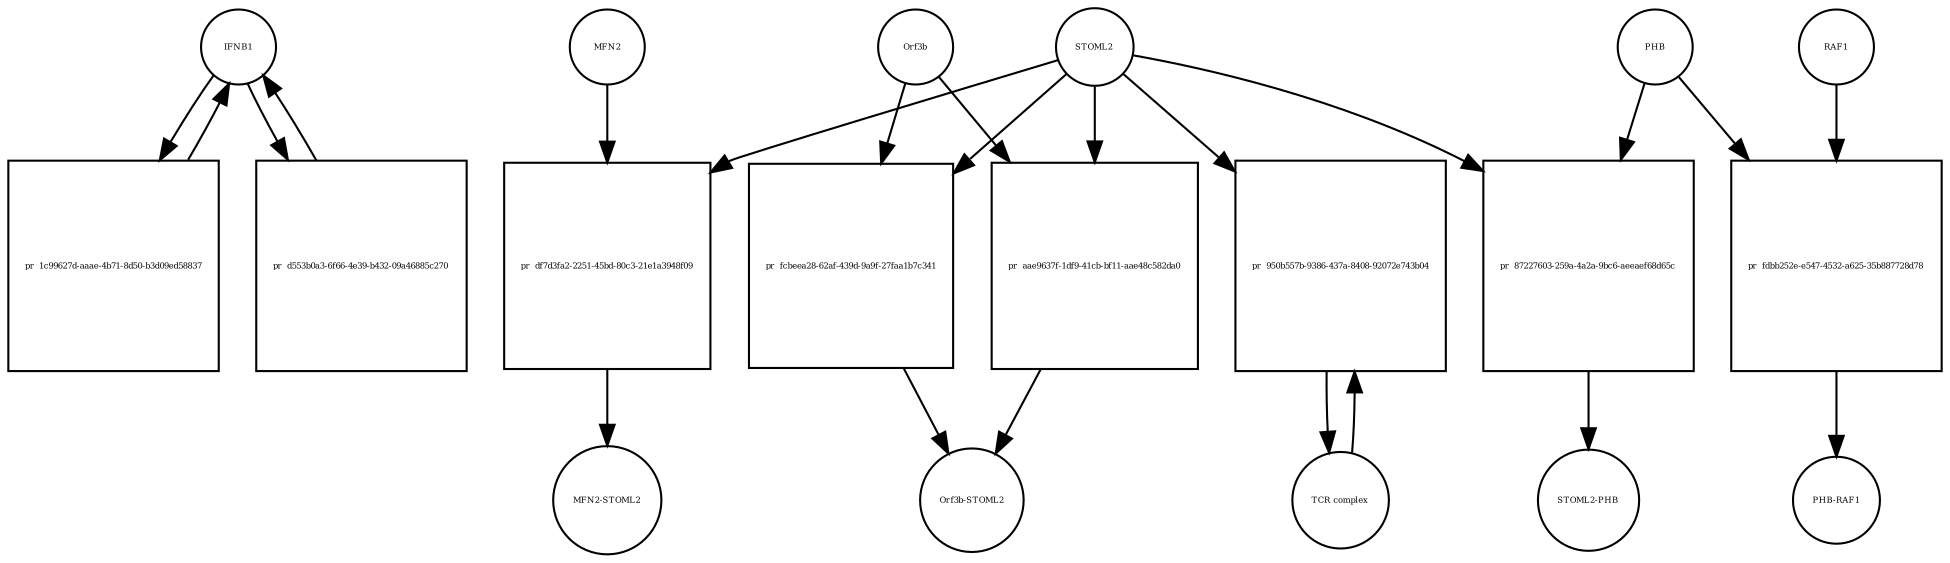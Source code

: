 strict digraph  {
IFNB1 [annotation=urn_miriam_uniprot_P01574, bipartite=0, cls=macromolecule, fontsize=4, label=IFNB1, shape=circle];
"pr_1c99627d-aaae-4b71-8d50-b3d09ed58837" [annotation="", bipartite=1, cls=process, fontsize=4, label="pr_1c99627d-aaae-4b71-8d50-b3d09ed58837", shape=square];
"pr_d553b0a3-6f66-4e39-b432-09a46885c270" [annotation="", bipartite=1, cls=process, fontsize=4, label="pr_d553b0a3-6f66-4e39-b432-09a46885c270", shape=square];
STOML2 [annotation=urn_miriam_pubmed_18641330, bipartite=0, cls="macromolecule multimer", fontsize=4, label=STOML2, shape=circle];
"pr_df7d3fa2-2251-45bd-80c3-21e1a3948f09" [annotation="", bipartite=1, cls=process, fontsize=4, label="pr_df7d3fa2-2251-45bd-80c3-21e1a3948f09", shape=square];
MFN2 [annotation=urn_miriam_uniprot_O95140, bipartite=0, cls=macromolecule, fontsize=4, label=MFN2, shape=circle];
"MFN2-STOML2" [annotation="", bipartite=0, cls=complex, fontsize=4, label="MFN2-STOML2", shape=circle];
Orf3b [annotation="", bipartite=0, cls=macromolecule, fontsize=4, label=Orf3b, shape=circle];
"pr_fcbeea28-62af-439d-9a9f-27faa1b7c341" [annotation="", bipartite=1, cls=process, fontsize=4, label="pr_fcbeea28-62af-439d-9a9f-27faa1b7c341", shape=square];
"Orf3b-STOML2" [annotation="", bipartite=0, cls=complex, fontsize=4, label="Orf3b-STOML2", shape=circle];
"pr_87227603-259a-4a2a-9bc6-aeeaef68d65c" [annotation="", bipartite=1, cls=process, fontsize=4, label="pr_87227603-259a-4a2a-9bc6-aeeaef68d65c", shape=square];
PHB [annotation=urn_miriam_uniprot_P35232, bipartite=0, cls=macromolecule, fontsize=4, label=PHB, shape=circle];
"STOML2-PHB" [annotation="", bipartite=0, cls=complex, fontsize=4, label="STOML2-PHB", shape=circle];
"pr_fdbb252e-e547-4532-a625-35b887728d78" [annotation="", bipartite=1, cls=process, fontsize=4, label="pr_fdbb252e-e547-4532-a625-35b887728d78", shape=square];
RAF1 [annotation=urn_miriam_uniprot_P04049, bipartite=0, cls=macromolecule, fontsize=4, label=RAF1, shape=circle];
"PHB-RAF1" [annotation="", bipartite=0, cls=complex, fontsize=4, label="PHB-RAF1", shape=circle];
"pr_aae9637f-1df9-41cb-bf11-aae48c582da0" [annotation="", bipartite=1, cls=process, fontsize=4, label="pr_aae9637f-1df9-41cb-bf11-aae48c582da0", shape=square];
"pr_950b557b-9386-437a-8408-92072e743b04" [annotation="", bipartite=1, cls=process, fontsize=4, label="pr_950b557b-9386-437a-8408-92072e743b04", shape=square];
"TCR complex" [annotation="urn_miriam_uniprot_P07766|urn_miriam_uniprot_P04234|urn_miriam_uniprot_P09693|urn_miriam_uniprot_P20963|urn_miriam_uniprot_P01848|urn_miriam_uniprot_Q9UJZ1|urn_miriam_uniprot_P0DSE2", bipartite=0, cls=complex, fontsize=4, label="TCR complex", shape=circle];
IFNB1 -> "pr_1c99627d-aaae-4b71-8d50-b3d09ed58837"  [annotation="", interaction_type=consumption];
IFNB1 -> "pr_d553b0a3-6f66-4e39-b432-09a46885c270"  [annotation="", interaction_type=consumption];
"pr_1c99627d-aaae-4b71-8d50-b3d09ed58837" -> IFNB1  [annotation="", interaction_type=production];
"pr_d553b0a3-6f66-4e39-b432-09a46885c270" -> IFNB1  [annotation="", interaction_type=production];
STOML2 -> "pr_df7d3fa2-2251-45bd-80c3-21e1a3948f09"  [annotation="", interaction_type=consumption];
STOML2 -> "pr_fcbeea28-62af-439d-9a9f-27faa1b7c341"  [annotation="", interaction_type=consumption];
STOML2 -> "pr_87227603-259a-4a2a-9bc6-aeeaef68d65c"  [annotation="", interaction_type=consumption];
STOML2 -> "pr_aae9637f-1df9-41cb-bf11-aae48c582da0"  [annotation="", interaction_type=consumption];
STOML2 -> "pr_950b557b-9386-437a-8408-92072e743b04"  [annotation="", interaction_type=consumption];
"pr_df7d3fa2-2251-45bd-80c3-21e1a3948f09" -> "MFN2-STOML2"  [annotation="", interaction_type=production];
MFN2 -> "pr_df7d3fa2-2251-45bd-80c3-21e1a3948f09"  [annotation="", interaction_type=consumption];
Orf3b -> "pr_fcbeea28-62af-439d-9a9f-27faa1b7c341"  [annotation="", interaction_type=consumption];
Orf3b -> "pr_aae9637f-1df9-41cb-bf11-aae48c582da0"  [annotation="", interaction_type=consumption];
"pr_fcbeea28-62af-439d-9a9f-27faa1b7c341" -> "Orf3b-STOML2"  [annotation="", interaction_type=production];
"pr_87227603-259a-4a2a-9bc6-aeeaef68d65c" -> "STOML2-PHB"  [annotation="", interaction_type=production];
PHB -> "pr_87227603-259a-4a2a-9bc6-aeeaef68d65c"  [annotation="", interaction_type=consumption];
PHB -> "pr_fdbb252e-e547-4532-a625-35b887728d78"  [annotation="", interaction_type=consumption];
"pr_fdbb252e-e547-4532-a625-35b887728d78" -> "PHB-RAF1"  [annotation="", interaction_type=production];
RAF1 -> "pr_fdbb252e-e547-4532-a625-35b887728d78"  [annotation="", interaction_type=consumption];
"pr_aae9637f-1df9-41cb-bf11-aae48c582da0" -> "Orf3b-STOML2"  [annotation="", interaction_type=production];
"pr_950b557b-9386-437a-8408-92072e743b04" -> "TCR complex"  [annotation="", interaction_type=production];
"TCR complex" -> "pr_950b557b-9386-437a-8408-92072e743b04"  [annotation="", interaction_type=consumption];
}
